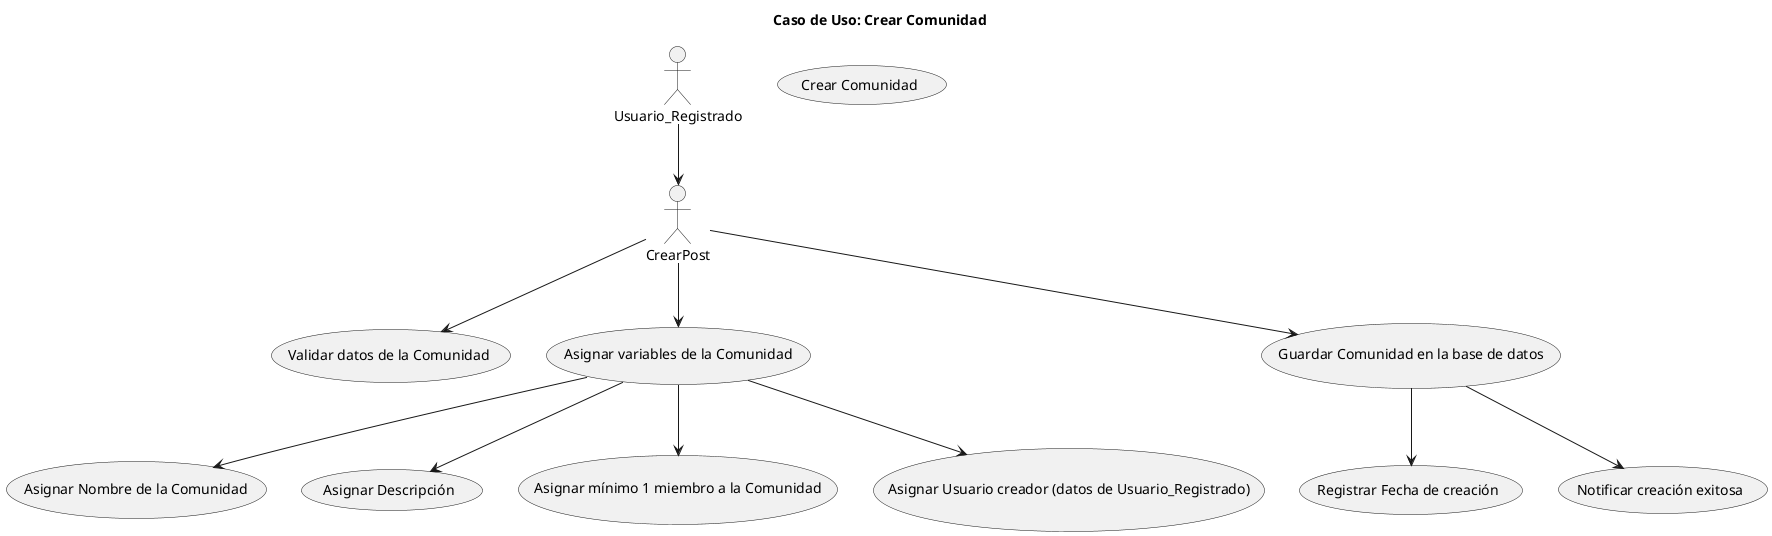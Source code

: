 @startuml
title Caso de Uso: Crear Comunidad

actor Usuario_Registrado as Usuario

usecase "Crear Comunidad" as CrearComunidad
usecase "Validar datos de la Comunidad" as ValidarDatos
usecase "Asignar variables de la Comunidad" as AsignarVariables
usecase "Asignar Nombre de la Comunidad" as Nombre
usecase "Asignar Descripción" as Descripcion
usecase "Asignar mínimo 1 miembro a la Comunidad" as Miembros
usecase "Asignar Usuario creador (datos de Usuario_Registrado)" as UsuarioCreador
usecase "Guardar Comunidad en la base de datos" as GuardarPost
usecase "Registrar Fecha de creación" as FechaCreacion
usecase "Notificar creación exitosa" as NotificarCreacion

Usuario --> CrearPost
CrearPost --> ValidarDatos
CrearPost --> AsignarVariables
AsignarVariables --> Nombre
AsignarVariables --> Descripcion
AsignarVariables --> Miembros
AsignarVariables --> UsuarioCreador
CrearPost --> GuardarPost
GuardarPost --> FechaCreacion
GuardarPost --> NotificarCreacion

@enduml
